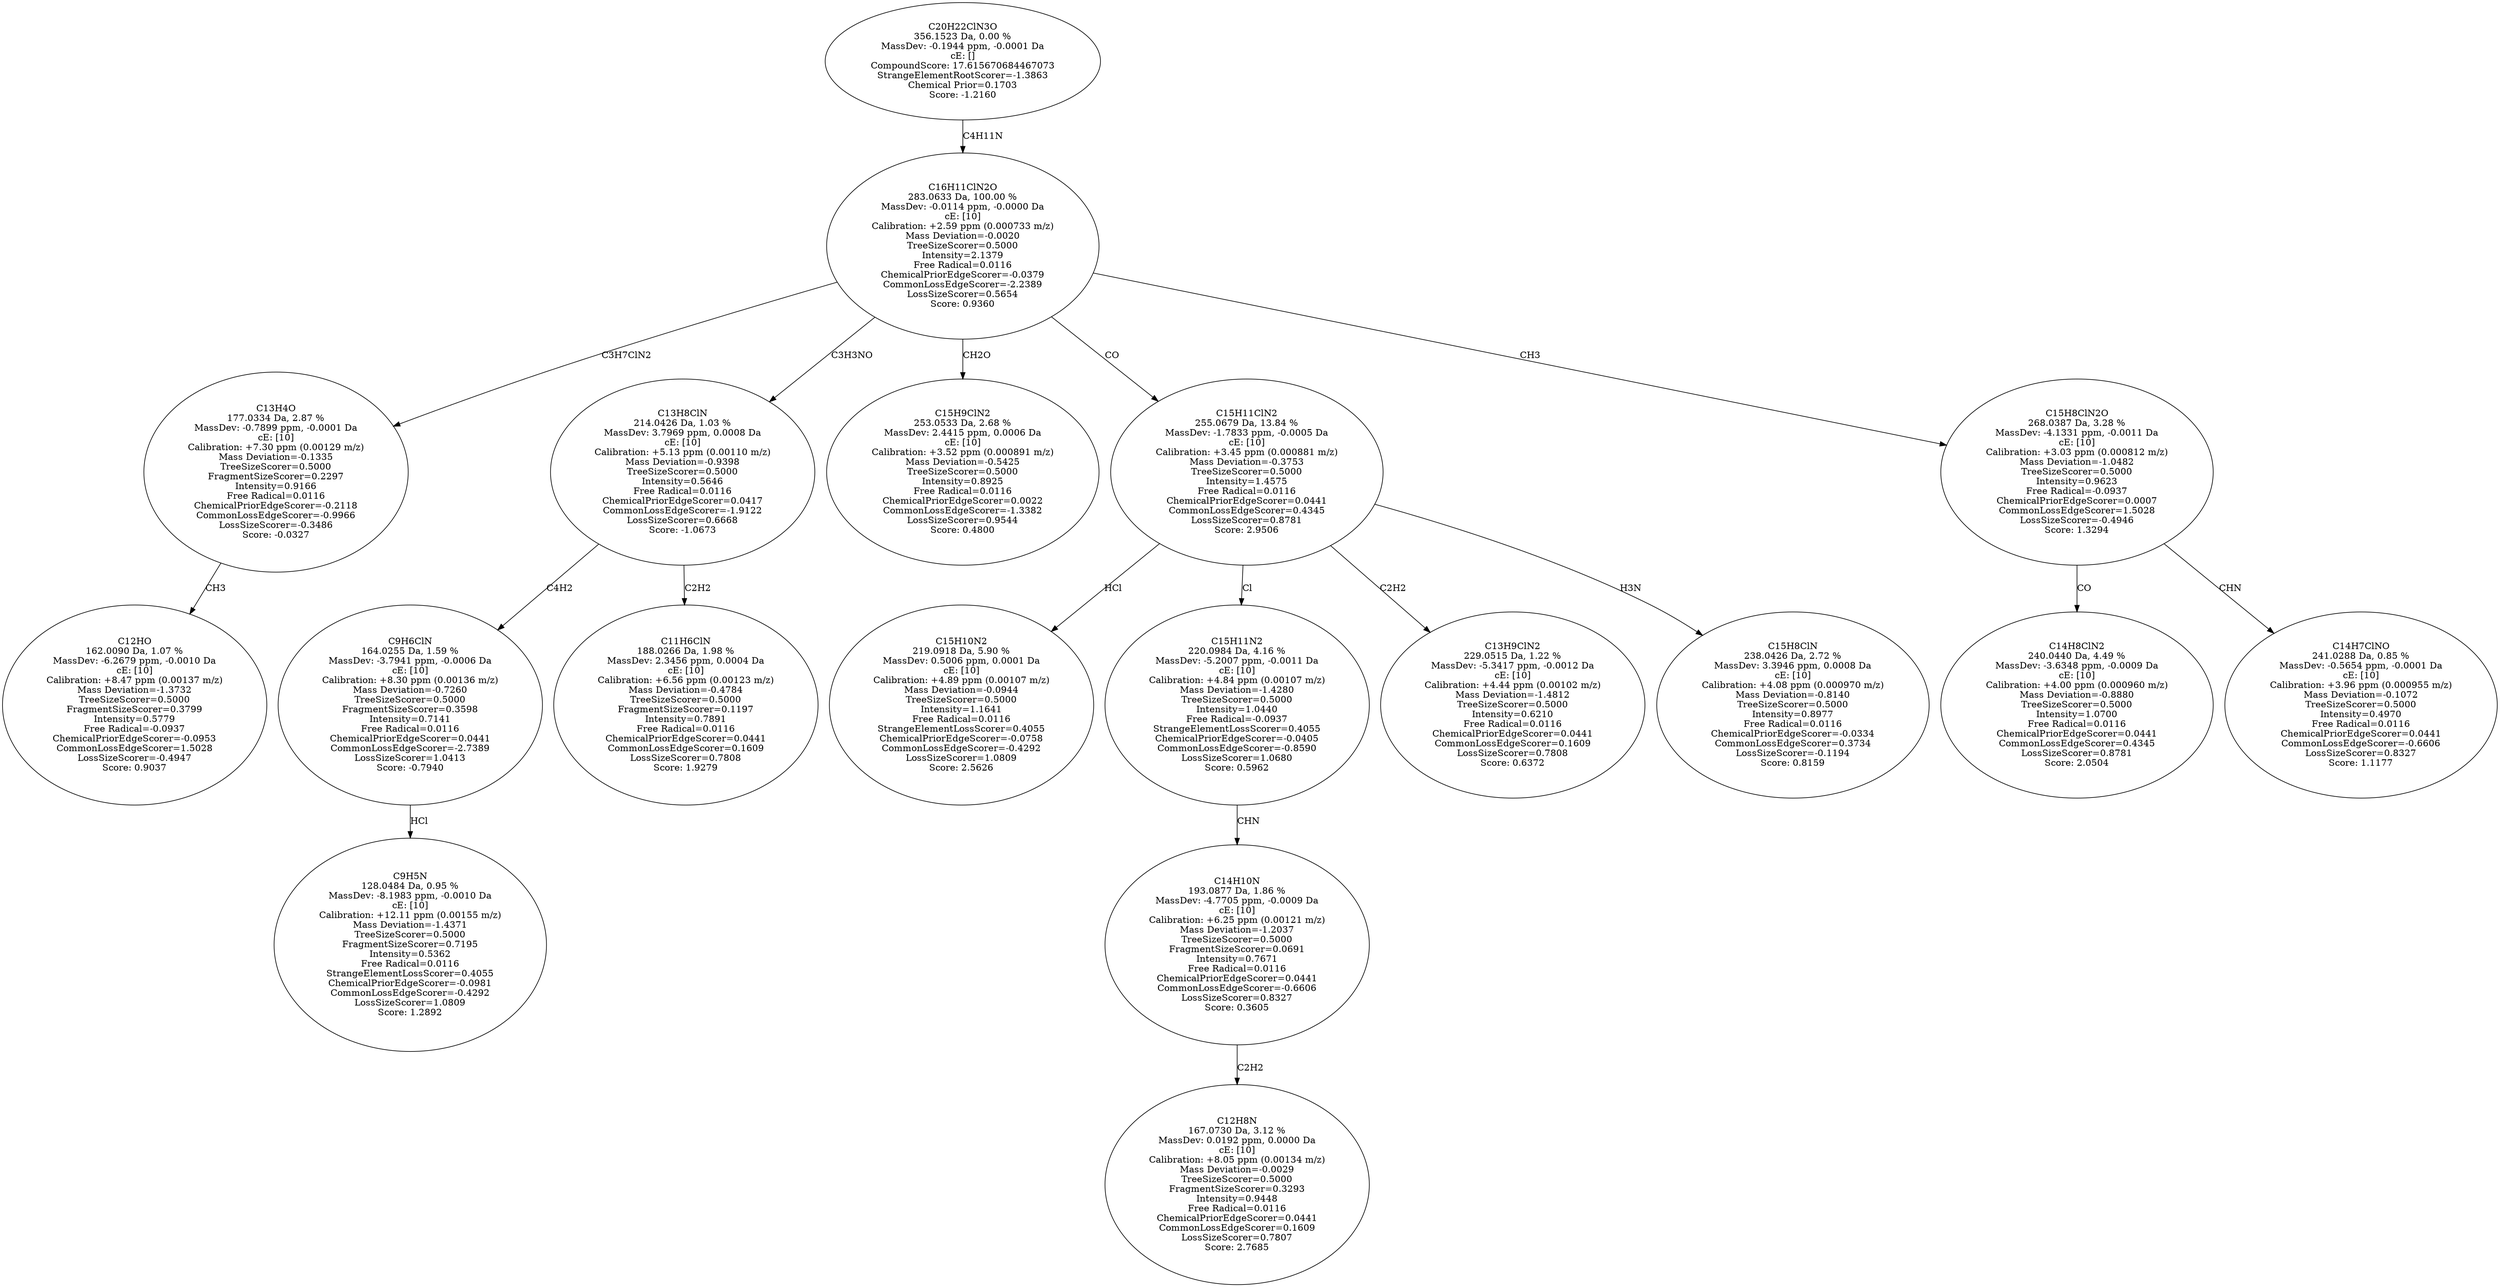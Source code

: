 strict digraph {
v1 [label="C12HO\n162.0090 Da, 1.07 %\nMassDev: -6.2679 ppm, -0.0010 Da\ncE: [10]\nCalibration: +8.47 ppm (0.00137 m/z)\nMass Deviation=-1.3732\nTreeSizeScorer=0.5000\nFragmentSizeScorer=0.3799\nIntensity=0.5779\nFree Radical=-0.0937\nChemicalPriorEdgeScorer=-0.0953\nCommonLossEdgeScorer=1.5028\nLossSizeScorer=-0.4947\nScore: 0.9037"];
v2 [label="C13H4O\n177.0334 Da, 2.87 %\nMassDev: -0.7899 ppm, -0.0001 Da\ncE: [10]\nCalibration: +7.30 ppm (0.00129 m/z)\nMass Deviation=-0.1335\nTreeSizeScorer=0.5000\nFragmentSizeScorer=0.2297\nIntensity=0.9166\nFree Radical=0.0116\nChemicalPriorEdgeScorer=-0.2118\nCommonLossEdgeScorer=-0.9966\nLossSizeScorer=-0.3486\nScore: -0.0327"];
v3 [label="C9H5N\n128.0484 Da, 0.95 %\nMassDev: -8.1983 ppm, -0.0010 Da\ncE: [10]\nCalibration: +12.11 ppm (0.00155 m/z)\nMass Deviation=-1.4371\nTreeSizeScorer=0.5000\nFragmentSizeScorer=0.7195\nIntensity=0.5362\nFree Radical=0.0116\nStrangeElementLossScorer=0.4055\nChemicalPriorEdgeScorer=-0.0981\nCommonLossEdgeScorer=-0.4292\nLossSizeScorer=1.0809\nScore: 1.2892"];
v4 [label="C9H6ClN\n164.0255 Da, 1.59 %\nMassDev: -3.7941 ppm, -0.0006 Da\ncE: [10]\nCalibration: +8.30 ppm (0.00136 m/z)\nMass Deviation=-0.7260\nTreeSizeScorer=0.5000\nFragmentSizeScorer=0.3598\nIntensity=0.7141\nFree Radical=0.0116\nChemicalPriorEdgeScorer=0.0441\nCommonLossEdgeScorer=-2.7389\nLossSizeScorer=1.0413\nScore: -0.7940"];
v5 [label="C11H6ClN\n188.0266 Da, 1.98 %\nMassDev: 2.3456 ppm, 0.0004 Da\ncE: [10]\nCalibration: +6.56 ppm (0.00123 m/z)\nMass Deviation=-0.4784\nTreeSizeScorer=0.5000\nFragmentSizeScorer=0.1197\nIntensity=0.7891\nFree Radical=0.0116\nChemicalPriorEdgeScorer=0.0441\nCommonLossEdgeScorer=0.1609\nLossSizeScorer=0.7808\nScore: 1.9279"];
v6 [label="C13H8ClN\n214.0426 Da, 1.03 %\nMassDev: 3.7969 ppm, 0.0008 Da\ncE: [10]\nCalibration: +5.13 ppm (0.00110 m/z)\nMass Deviation=-0.9398\nTreeSizeScorer=0.5000\nIntensity=0.5646\nFree Radical=0.0116\nChemicalPriorEdgeScorer=0.0417\nCommonLossEdgeScorer=-1.9122\nLossSizeScorer=0.6668\nScore: -1.0673"];
v7 [label="C15H9ClN2\n253.0533 Da, 2.68 %\nMassDev: 2.4415 ppm, 0.0006 Da\ncE: [10]\nCalibration: +3.52 ppm (0.000891 m/z)\nMass Deviation=-0.5425\nTreeSizeScorer=0.5000\nIntensity=0.8925\nFree Radical=0.0116\nChemicalPriorEdgeScorer=0.0022\nCommonLossEdgeScorer=-1.3382\nLossSizeScorer=0.9544\nScore: 0.4800"];
v8 [label="C15H10N2\n219.0918 Da, 5.90 %\nMassDev: 0.5006 ppm, 0.0001 Da\ncE: [10]\nCalibration: +4.89 ppm (0.00107 m/z)\nMass Deviation=-0.0944\nTreeSizeScorer=0.5000\nIntensity=1.1641\nFree Radical=0.0116\nStrangeElementLossScorer=0.4055\nChemicalPriorEdgeScorer=-0.0758\nCommonLossEdgeScorer=-0.4292\nLossSizeScorer=1.0809\nScore: 2.5626"];
v9 [label="C12H8N\n167.0730 Da, 3.12 %\nMassDev: 0.0192 ppm, 0.0000 Da\ncE: [10]\nCalibration: +8.05 ppm (0.00134 m/z)\nMass Deviation=-0.0029\nTreeSizeScorer=0.5000\nFragmentSizeScorer=0.3293\nIntensity=0.9448\nFree Radical=0.0116\nChemicalPriorEdgeScorer=0.0441\nCommonLossEdgeScorer=0.1609\nLossSizeScorer=0.7807\nScore: 2.7685"];
v10 [label="C14H10N\n193.0877 Da, 1.86 %\nMassDev: -4.7705 ppm, -0.0009 Da\ncE: [10]\nCalibration: +6.25 ppm (0.00121 m/z)\nMass Deviation=-1.2037\nTreeSizeScorer=0.5000\nFragmentSizeScorer=0.0691\nIntensity=0.7671\nFree Radical=0.0116\nChemicalPriorEdgeScorer=0.0441\nCommonLossEdgeScorer=-0.6606\nLossSizeScorer=0.8327\nScore: 0.3605"];
v11 [label="C15H11N2\n220.0984 Da, 4.16 %\nMassDev: -5.2007 ppm, -0.0011 Da\ncE: [10]\nCalibration: +4.84 ppm (0.00107 m/z)\nMass Deviation=-1.4280\nTreeSizeScorer=0.5000\nIntensity=1.0440\nFree Radical=-0.0937\nStrangeElementLossScorer=0.4055\nChemicalPriorEdgeScorer=-0.0405\nCommonLossEdgeScorer=-0.8590\nLossSizeScorer=1.0680\nScore: 0.5962"];
v12 [label="C13H9ClN2\n229.0515 Da, 1.22 %\nMassDev: -5.3417 ppm, -0.0012 Da\ncE: [10]\nCalibration: +4.44 ppm (0.00102 m/z)\nMass Deviation=-1.4812\nTreeSizeScorer=0.5000\nIntensity=0.6210\nFree Radical=0.0116\nChemicalPriorEdgeScorer=0.0441\nCommonLossEdgeScorer=0.1609\nLossSizeScorer=0.7808\nScore: 0.6372"];
v13 [label="C15H8ClN\n238.0426 Da, 2.72 %\nMassDev: 3.3946 ppm, 0.0008 Da\ncE: [10]\nCalibration: +4.08 ppm (0.000970 m/z)\nMass Deviation=-0.8140\nTreeSizeScorer=0.5000\nIntensity=0.8977\nFree Radical=0.0116\nChemicalPriorEdgeScorer=-0.0334\nCommonLossEdgeScorer=0.3734\nLossSizeScorer=-0.1194\nScore: 0.8159"];
v14 [label="C15H11ClN2\n255.0679 Da, 13.84 %\nMassDev: -1.7833 ppm, -0.0005 Da\ncE: [10]\nCalibration: +3.45 ppm (0.000881 m/z)\nMass Deviation=-0.3753\nTreeSizeScorer=0.5000\nIntensity=1.4575\nFree Radical=0.0116\nChemicalPriorEdgeScorer=0.0441\nCommonLossEdgeScorer=0.4345\nLossSizeScorer=0.8781\nScore: 2.9506"];
v15 [label="C14H8ClN2\n240.0440 Da, 4.49 %\nMassDev: -3.6348 ppm, -0.0009 Da\ncE: [10]\nCalibration: +4.00 ppm (0.000960 m/z)\nMass Deviation=-0.8880\nTreeSizeScorer=0.5000\nIntensity=1.0700\nFree Radical=0.0116\nChemicalPriorEdgeScorer=0.0441\nCommonLossEdgeScorer=0.4345\nLossSizeScorer=0.8781\nScore: 2.0504"];
v16 [label="C14H7ClNO\n241.0288 Da, 0.85 %\nMassDev: -0.5654 ppm, -0.0001 Da\ncE: [10]\nCalibration: +3.96 ppm (0.000955 m/z)\nMass Deviation=-0.1072\nTreeSizeScorer=0.5000\nIntensity=0.4970\nFree Radical=0.0116\nChemicalPriorEdgeScorer=0.0441\nCommonLossEdgeScorer=-0.6606\nLossSizeScorer=0.8327\nScore: 1.1177"];
v17 [label="C15H8ClN2O\n268.0387 Da, 3.28 %\nMassDev: -4.1331 ppm, -0.0011 Da\ncE: [10]\nCalibration: +3.03 ppm (0.000812 m/z)\nMass Deviation=-1.0482\nTreeSizeScorer=0.5000\nIntensity=0.9623\nFree Radical=-0.0937\nChemicalPriorEdgeScorer=0.0007\nCommonLossEdgeScorer=1.5028\nLossSizeScorer=-0.4946\nScore: 1.3294"];
v18 [label="C16H11ClN2O\n283.0633 Da, 100.00 %\nMassDev: -0.0114 ppm, -0.0000 Da\ncE: [10]\nCalibration: +2.59 ppm (0.000733 m/z)\nMass Deviation=-0.0020\nTreeSizeScorer=0.5000\nIntensity=2.1379\nFree Radical=0.0116\nChemicalPriorEdgeScorer=-0.0379\nCommonLossEdgeScorer=-2.2389\nLossSizeScorer=0.5654\nScore: 0.9360"];
v19 [label="C20H22ClN3O\n356.1523 Da, 0.00 %\nMassDev: -0.1944 ppm, -0.0001 Da\ncE: []\nCompoundScore: 17.615670684467073\nStrangeElementRootScorer=-1.3863\nChemical Prior=0.1703\nScore: -1.2160"];
v2 -> v1 [label="CH3"];
v18 -> v2 [label="C3H7ClN2"];
v4 -> v3 [label="HCl"];
v6 -> v4 [label="C4H2"];
v6 -> v5 [label="C2H2"];
v18 -> v6 [label="C3H3NO"];
v18 -> v7 [label="CH2O"];
v14 -> v8 [label="HCl"];
v10 -> v9 [label="C2H2"];
v11 -> v10 [label="CHN"];
v14 -> v11 [label="Cl"];
v14 -> v12 [label="C2H2"];
v14 -> v13 [label="H3N"];
v18 -> v14 [label="CO"];
v17 -> v15 [label="CO"];
v17 -> v16 [label="CHN"];
v18 -> v17 [label="CH3"];
v19 -> v18 [label="C4H11N"];
}